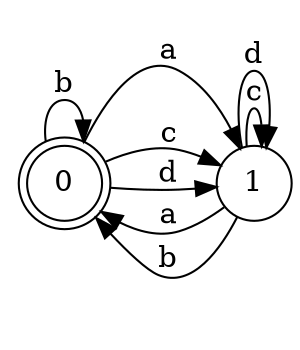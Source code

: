digraph n2_6 {
__start0 [label="" shape="none"];

rankdir=LR;
size="8,5";

s0 [style="rounded,filled", color="black", fillcolor="white" shape="doublecircle", label="0"];
s1 [style="filled", color="black", fillcolor="white" shape="circle", label="1"];
s0 -> s1 [label="a"];
s0 -> s0 [label="b"];
s0 -> s1 [label="c"];
s0 -> s1 [label="d"];
s1 -> s0 [label="a"];
s1 -> s0 [label="b"];
s1 -> s1 [label="c"];
s1 -> s1 [label="d"];

}